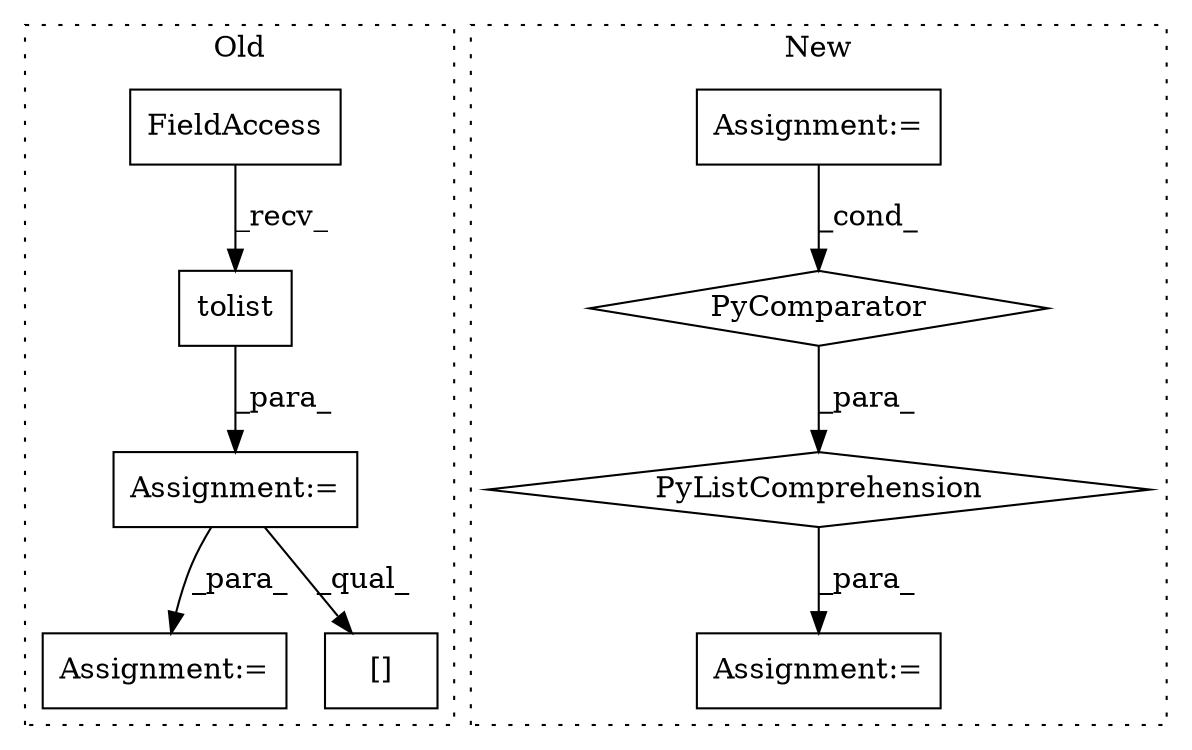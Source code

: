 digraph G {
subgraph cluster0 {
1 [label="tolist" a="32" s="3909" l="8" shape="box"];
6 [label="Assignment:=" a="7" s="3891" l="1" shape="box"];
7 [label="Assignment:=" a="7" s="4013" l="1" shape="box"];
8 [label="FieldAccess" a="22" s="3892" l="16" shape="box"];
9 [label="[]" a="2" s="3971,3980" l="7,1" shape="box"];
label = "Old";
style="dotted";
}
subgraph cluster1 {
2 [label="PyListComprehension" a="109" s="3881" l="111" shape="diamond"];
3 [label="PyComparator" a="113" s="3948" l="36" shape="diamond"];
4 [label="Assignment:=" a="7" s="3948" l="36" shape="box"];
5 [label="Assignment:=" a="7" s="3864" l="1" shape="box"];
label = "New";
style="dotted";
}
1 -> 6 [label="_para_"];
2 -> 5 [label="_para_"];
3 -> 2 [label="_para_"];
4 -> 3 [label="_cond_"];
6 -> 7 [label="_para_"];
6 -> 9 [label="_qual_"];
8 -> 1 [label="_recv_"];
}